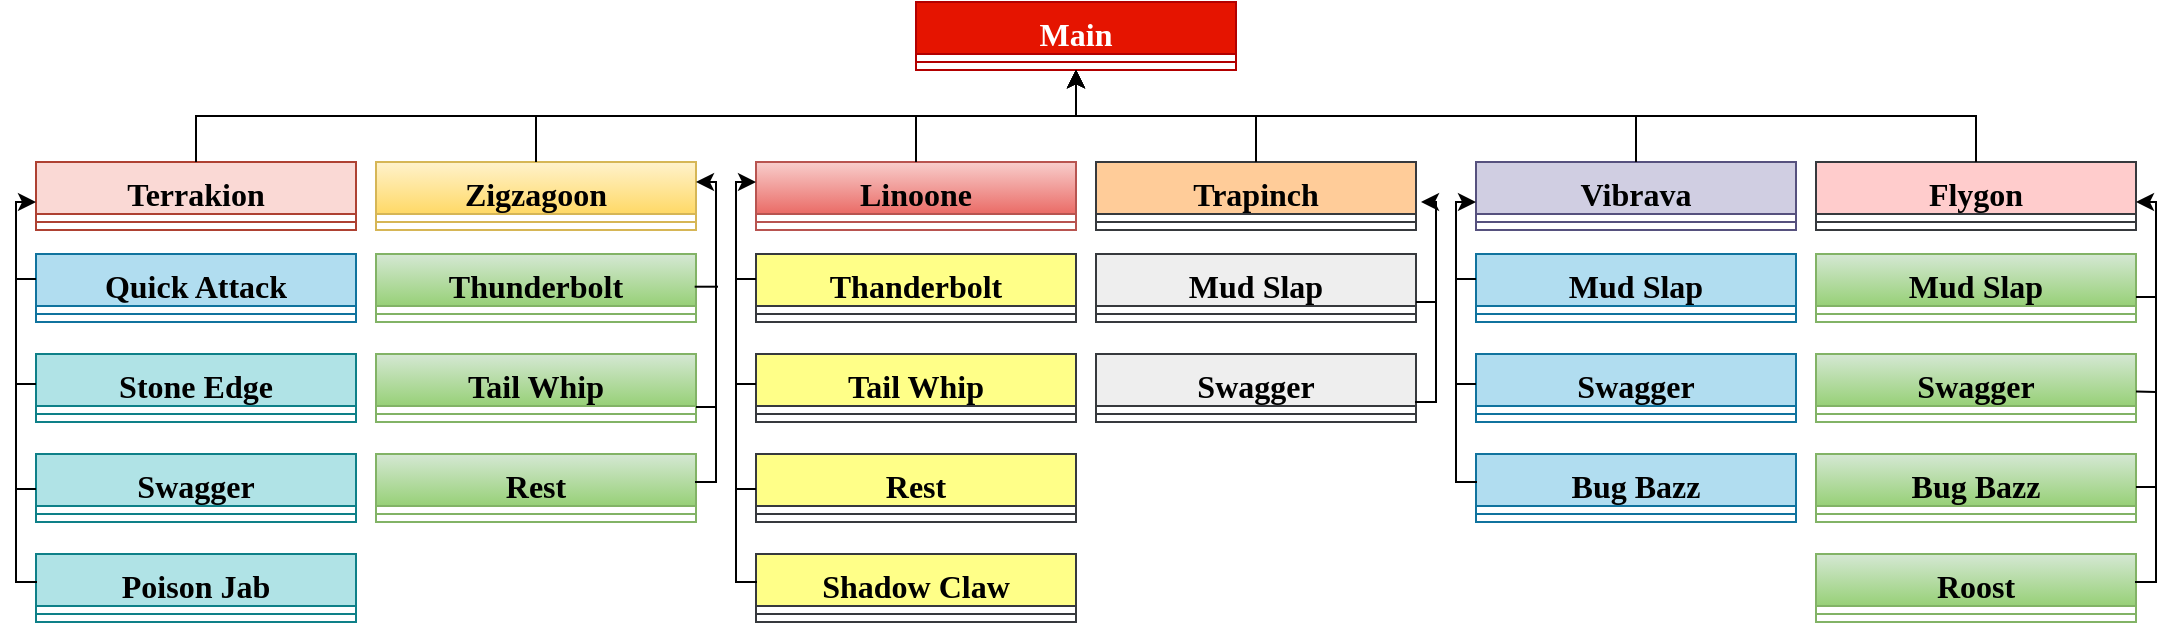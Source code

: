 <mxfile version="20.5.3" type="device"><diagram id="C5RBs43oDa-KdzZeNtuy" name="Page-1"><mxGraphModel dx="1278" dy="536" grid="1" gridSize="10" guides="1" tooltips="1" connect="1" arrows="1" fold="1" page="1" pageScale="1" pageWidth="827" pageHeight="1169" math="0" shadow="0"><root><mxCell id="WIyWlLk6GJQsqaUBKTNV-0"/><mxCell id="WIyWlLk6GJQsqaUBKTNV-1" parent="WIyWlLk6GJQsqaUBKTNV-0"/><mxCell id="ZAX72i_R9IBKRKIRaQ9Z-0" value="Main" style="swimlane;fontStyle=1;align=center;verticalAlign=top;childLayout=stackLayout;horizontal=1;startSize=26;horizontalStack=0;resizeParent=1;resizeParentMax=0;resizeLast=0;collapsible=1;marginBottom=0;fontFamily=Times New Roman;fontSize=16;fillColor=#e51400;fontColor=#ffffff;strokeColor=#B20000;" parent="WIyWlLk6GJQsqaUBKTNV-1" vertex="1"><mxGeometry x="460" y="10" width="160" height="34" as="geometry"/></mxCell><mxCell id="ZAX72i_R9IBKRKIRaQ9Z-2" value="" style="line;strokeWidth=1;fillColor=none;align=left;verticalAlign=middle;spacingTop=-1;spacingLeft=3;spacingRight=3;rotatable=0;labelPosition=right;points=[];portConstraint=eastwest;strokeColor=inherit;" parent="ZAX72i_R9IBKRKIRaQ9Z-0" vertex="1"><mxGeometry y="26" width="160" height="8" as="geometry"/></mxCell><mxCell id="ZAX72i_R9IBKRKIRaQ9Z-4" value="Terrakion" style="swimlane;fontStyle=1;align=center;verticalAlign=top;childLayout=stackLayout;horizontal=1;startSize=26;horizontalStack=0;resizeParent=1;resizeParentMax=0;resizeLast=0;collapsible=1;marginBottom=0;fontFamily=Times New Roman;fontSize=16;fillColor=#fad9d5;strokeColor=#ae4132;" parent="WIyWlLk6GJQsqaUBKTNV-1" vertex="1"><mxGeometry x="20" y="90" width="160" height="34" as="geometry"/></mxCell><mxCell id="ZAX72i_R9IBKRKIRaQ9Z-6" value="" style="line;strokeWidth=1;fillColor=none;align=left;verticalAlign=middle;spacingTop=-1;spacingLeft=3;spacingRight=3;rotatable=0;labelPosition=right;points=[];portConstraint=eastwest;strokeColor=inherit;fontFamily=Times New Roman;fontSize=16;" parent="ZAX72i_R9IBKRKIRaQ9Z-4" vertex="1"><mxGeometry y="26" width="160" height="8" as="geometry"/></mxCell><mxCell id="ZAX72i_R9IBKRKIRaQ9Z-8" value="Zigzagoon" style="swimlane;fontStyle=1;align=center;verticalAlign=top;childLayout=stackLayout;horizontal=1;startSize=26;horizontalStack=0;resizeParent=1;resizeParentMax=0;resizeLast=0;collapsible=1;marginBottom=0;fontFamily=Times New Roman;fontSize=16;fillColor=#fff2cc;gradientColor=#ffd966;strokeColor=#d6b656;" parent="WIyWlLk6GJQsqaUBKTNV-1" vertex="1"><mxGeometry x="190" y="90" width="160" height="34" as="geometry"/></mxCell><mxCell id="ZAX72i_R9IBKRKIRaQ9Z-10" value="" style="line;strokeWidth=1;fillColor=none;align=left;verticalAlign=middle;spacingTop=-1;spacingLeft=3;spacingRight=3;rotatable=0;labelPosition=right;points=[];portConstraint=eastwest;strokeColor=inherit;fontFamily=Times New Roman;fontSize=16;" parent="ZAX72i_R9IBKRKIRaQ9Z-8" vertex="1"><mxGeometry y="26" width="160" height="8" as="geometry"/></mxCell><mxCell id="ZAX72i_R9IBKRKIRaQ9Z-12" value="Linoone" style="swimlane;fontStyle=1;align=center;verticalAlign=top;childLayout=stackLayout;horizontal=1;startSize=26;horizontalStack=0;resizeParent=1;resizeParentMax=0;resizeLast=0;collapsible=1;marginBottom=0;fontFamily=Times New Roman;fontSize=16;fillColor=#f8cecc;gradientColor=#ea6b66;strokeColor=#b85450;" parent="WIyWlLk6GJQsqaUBKTNV-1" vertex="1"><mxGeometry x="380" y="90" width="160" height="34" as="geometry"/></mxCell><mxCell id="ZAX72i_R9IBKRKIRaQ9Z-14" value="" style="line;strokeWidth=1;fillColor=none;align=left;verticalAlign=middle;spacingTop=-1;spacingLeft=3;spacingRight=3;rotatable=0;labelPosition=right;points=[];portConstraint=eastwest;strokeColor=inherit;fontFamily=Times New Roman;fontSize=16;" parent="ZAX72i_R9IBKRKIRaQ9Z-12" vertex="1"><mxGeometry y="26" width="160" height="8" as="geometry"/></mxCell><mxCell id="ZAX72i_R9IBKRKIRaQ9Z-16" value="Trapinch" style="swimlane;fontStyle=1;align=center;verticalAlign=top;childLayout=stackLayout;horizontal=1;startSize=26;horizontalStack=0;resizeParent=1;resizeParentMax=0;resizeLast=0;collapsible=1;marginBottom=0;fontFamily=Times New Roman;fontSize=16;fillColor=#ffcc99;strokeColor=#36393d;" parent="WIyWlLk6GJQsqaUBKTNV-1" vertex="1"><mxGeometry x="550" y="90" width="160" height="34" as="geometry"/></mxCell><mxCell id="ZAX72i_R9IBKRKIRaQ9Z-18" value="" style="line;strokeWidth=1;fillColor=none;align=left;verticalAlign=middle;spacingTop=-1;spacingLeft=3;spacingRight=3;rotatable=0;labelPosition=right;points=[];portConstraint=eastwest;strokeColor=inherit;fontFamily=Times New Roman;fontSize=16;" parent="ZAX72i_R9IBKRKIRaQ9Z-16" vertex="1"><mxGeometry y="26" width="160" height="8" as="geometry"/></mxCell><mxCell id="ZAX72i_R9IBKRKIRaQ9Z-20" value="Vibrava" style="swimlane;fontStyle=1;align=center;verticalAlign=top;childLayout=stackLayout;horizontal=1;startSize=26;horizontalStack=0;resizeParent=1;resizeParentMax=0;resizeLast=0;collapsible=1;marginBottom=0;fontFamily=Times New Roman;fontSize=16;fillColor=#d0cee2;strokeColor=#56517e;" parent="WIyWlLk6GJQsqaUBKTNV-1" vertex="1"><mxGeometry x="740" y="90" width="160" height="34" as="geometry"/></mxCell><mxCell id="ZAX72i_R9IBKRKIRaQ9Z-22" value="" style="line;strokeWidth=1;fillColor=none;align=left;verticalAlign=middle;spacingTop=-1;spacingLeft=3;spacingRight=3;rotatable=0;labelPosition=right;points=[];portConstraint=eastwest;strokeColor=inherit;fontFamily=Times New Roman;fontSize=16;" parent="ZAX72i_R9IBKRKIRaQ9Z-20" vertex="1"><mxGeometry y="26" width="160" height="8" as="geometry"/></mxCell><mxCell id="ZAX72i_R9IBKRKIRaQ9Z-24" value="Flygon" style="swimlane;fontStyle=1;align=center;verticalAlign=top;childLayout=stackLayout;horizontal=1;startSize=26;horizontalStack=0;resizeParent=1;resizeParentMax=0;resizeLast=0;collapsible=1;marginBottom=0;fontFamily=Times New Roman;fontSize=16;fillColor=#ffcccc;strokeColor=#36393d;" parent="WIyWlLk6GJQsqaUBKTNV-1" vertex="1"><mxGeometry x="910" y="90" width="160" height="34" as="geometry"/></mxCell><mxCell id="ZAX72i_R9IBKRKIRaQ9Z-26" value="" style="line;strokeWidth=1;fillColor=none;align=left;verticalAlign=middle;spacingTop=-1;spacingLeft=3;spacingRight=3;rotatable=0;labelPosition=right;points=[];portConstraint=eastwest;strokeColor=inherit;fontFamily=Times New Roman;fontSize=16;" parent="ZAX72i_R9IBKRKIRaQ9Z-24" vertex="1"><mxGeometry y="26" width="160" height="8" as="geometry"/></mxCell><mxCell id="ZAX72i_R9IBKRKIRaQ9Z-28" value="" style="edgeStyle=elbowEdgeStyle;elbow=vertical;endArrow=classic;html=1;rounded=0;fontFamily=Times New Roman;fontSize=16;exitX=0.5;exitY=0;exitDx=0;exitDy=0;entryX=0.5;entryY=1;entryDx=0;entryDy=0;" parent="WIyWlLk6GJQsqaUBKTNV-1" source="ZAX72i_R9IBKRKIRaQ9Z-4" target="ZAX72i_R9IBKRKIRaQ9Z-0" edge="1"><mxGeometry width="50" height="50" relative="1" as="geometry"><mxPoint x="540" y="300" as="sourcePoint"/><mxPoint x="590" y="250" as="targetPoint"/></mxGeometry></mxCell><mxCell id="ZAX72i_R9IBKRKIRaQ9Z-29" value="" style="edgeStyle=elbowEdgeStyle;elbow=vertical;endArrow=classic;html=1;rounded=0;fontFamily=Times New Roman;fontSize=16;exitX=0.5;exitY=0;exitDx=0;exitDy=0;entryX=0.5;entryY=1;entryDx=0;entryDy=0;" parent="WIyWlLk6GJQsqaUBKTNV-1" source="ZAX72i_R9IBKRKIRaQ9Z-8" target="ZAX72i_R9IBKRKIRaQ9Z-0" edge="1"><mxGeometry width="50" height="50" relative="1" as="geometry"><mxPoint x="540" y="300" as="sourcePoint"/><mxPoint x="590" y="250" as="targetPoint"/></mxGeometry></mxCell><mxCell id="ZAX72i_R9IBKRKIRaQ9Z-30" value="" style="edgeStyle=elbowEdgeStyle;elbow=vertical;endArrow=classic;html=1;rounded=0;fontFamily=Times New Roman;fontSize=16;exitX=0.5;exitY=0;exitDx=0;exitDy=0;" parent="WIyWlLk6GJQsqaUBKTNV-1" source="ZAX72i_R9IBKRKIRaQ9Z-12" target="ZAX72i_R9IBKRKIRaQ9Z-2" edge="1"><mxGeometry width="50" height="50" relative="1" as="geometry"><mxPoint x="540" y="300" as="sourcePoint"/><mxPoint x="540" y="50" as="targetPoint"/></mxGeometry></mxCell><mxCell id="ZAX72i_R9IBKRKIRaQ9Z-31" value="" style="edgeStyle=elbowEdgeStyle;elbow=vertical;endArrow=classic;html=1;rounded=0;fontFamily=Times New Roman;fontSize=16;exitX=0.5;exitY=0;exitDx=0;exitDy=0;entryX=0.5;entryY=1;entryDx=0;entryDy=0;" parent="WIyWlLk6GJQsqaUBKTNV-1" source="ZAX72i_R9IBKRKIRaQ9Z-16" target="ZAX72i_R9IBKRKIRaQ9Z-0" edge="1"><mxGeometry width="50" height="50" relative="1" as="geometry"><mxPoint x="540" y="300" as="sourcePoint"/><mxPoint x="590" y="250" as="targetPoint"/></mxGeometry></mxCell><mxCell id="ZAX72i_R9IBKRKIRaQ9Z-32" value="" style="edgeStyle=elbowEdgeStyle;elbow=vertical;endArrow=classic;html=1;rounded=0;fontFamily=Times New Roman;fontSize=16;exitX=0.5;exitY=0;exitDx=0;exitDy=0;" parent="WIyWlLk6GJQsqaUBKTNV-1" source="ZAX72i_R9IBKRKIRaQ9Z-20" target="ZAX72i_R9IBKRKIRaQ9Z-2" edge="1"><mxGeometry width="50" height="50" relative="1" as="geometry"><mxPoint x="540" y="300" as="sourcePoint"/><mxPoint x="540" y="50" as="targetPoint"/></mxGeometry></mxCell><mxCell id="ZAX72i_R9IBKRKIRaQ9Z-34" value="" style="edgeStyle=elbowEdgeStyle;elbow=vertical;endArrow=classic;html=1;rounded=0;fontFamily=Times New Roman;fontSize=16;exitX=0.5;exitY=0;exitDx=0;exitDy=0;entryX=0.5;entryY=1;entryDx=0;entryDy=0;" parent="WIyWlLk6GJQsqaUBKTNV-1" source="ZAX72i_R9IBKRKIRaQ9Z-24" target="ZAX72i_R9IBKRKIRaQ9Z-0" edge="1"><mxGeometry width="50" height="50" relative="1" as="geometry"><mxPoint x="540" y="300" as="sourcePoint"/><mxPoint x="590" y="250" as="targetPoint"/></mxGeometry></mxCell><mxCell id="ZAX72i_R9IBKRKIRaQ9Z-35" value="Quick Attack" style="swimlane;fontStyle=1;align=center;verticalAlign=top;childLayout=stackLayout;horizontal=1;startSize=26;horizontalStack=0;resizeParent=1;resizeParentMax=0;resizeLast=0;collapsible=1;marginBottom=0;fontFamily=Times New Roman;fontSize=16;fillColor=#b1ddf0;strokeColor=#10739e;" parent="WIyWlLk6GJQsqaUBKTNV-1" vertex="1"><mxGeometry x="20" y="136" width="160" height="34" as="geometry"/></mxCell><mxCell id="ZAX72i_R9IBKRKIRaQ9Z-37" value="" style="line;strokeWidth=1;fillColor=none;align=left;verticalAlign=middle;spacingTop=-1;spacingLeft=3;spacingRight=3;rotatable=0;labelPosition=right;points=[];portConstraint=eastwest;strokeColor=inherit;fontFamily=Times New Roman;fontSize=16;" parent="ZAX72i_R9IBKRKIRaQ9Z-35" vertex="1"><mxGeometry y="26" width="160" height="8" as="geometry"/></mxCell><mxCell id="ZAX72i_R9IBKRKIRaQ9Z-47" value="Stone Edge" style="swimlane;fontStyle=1;align=center;verticalAlign=top;childLayout=stackLayout;horizontal=1;startSize=26;horizontalStack=0;resizeParent=1;resizeParentMax=0;resizeLast=0;collapsible=1;marginBottom=0;fontFamily=Times New Roman;fontSize=16;fillColor=#b0e3e6;strokeColor=#0e8088;" parent="WIyWlLk6GJQsqaUBKTNV-1" vertex="1"><mxGeometry x="20" y="186" width="160" height="34" as="geometry"/></mxCell><mxCell id="ZAX72i_R9IBKRKIRaQ9Z-48" value="" style="line;strokeWidth=1;fillColor=none;align=left;verticalAlign=middle;spacingTop=-1;spacingLeft=3;spacingRight=3;rotatable=0;labelPosition=right;points=[];portConstraint=eastwest;strokeColor=inherit;fontFamily=Times New Roman;fontSize=16;" parent="ZAX72i_R9IBKRKIRaQ9Z-47" vertex="1"><mxGeometry y="26" width="160" height="8" as="geometry"/></mxCell><mxCell id="ZAX72i_R9IBKRKIRaQ9Z-49" value="Swagger" style="swimlane;fontStyle=1;align=center;verticalAlign=top;childLayout=stackLayout;horizontal=1;startSize=26;horizontalStack=0;resizeParent=1;resizeParentMax=0;resizeLast=0;collapsible=1;marginBottom=0;fontFamily=Times New Roman;fontSize=16;fillColor=#b0e3e6;strokeColor=#0e8088;" parent="WIyWlLk6GJQsqaUBKTNV-1" vertex="1"><mxGeometry x="20" y="236" width="160" height="34" as="geometry"/></mxCell><mxCell id="ZAX72i_R9IBKRKIRaQ9Z-50" value="" style="line;strokeWidth=1;fillColor=none;align=left;verticalAlign=middle;spacingTop=-1;spacingLeft=3;spacingRight=3;rotatable=0;labelPosition=right;points=[];portConstraint=eastwest;strokeColor=inherit;fontFamily=Times New Roman;fontSize=16;" parent="ZAX72i_R9IBKRKIRaQ9Z-49" vertex="1"><mxGeometry y="26" width="160" height="8" as="geometry"/></mxCell><mxCell id="ZAX72i_R9IBKRKIRaQ9Z-51" value="Poison Jab" style="swimlane;fontStyle=1;align=center;verticalAlign=top;childLayout=stackLayout;horizontal=1;startSize=26;horizontalStack=0;resizeParent=1;resizeParentMax=0;resizeLast=0;collapsible=1;marginBottom=0;fontFamily=Times New Roman;fontSize=16;fillColor=#b0e3e6;strokeColor=#0e8088;" parent="WIyWlLk6GJQsqaUBKTNV-1" vertex="1"><mxGeometry x="20" y="286" width="160" height="34" as="geometry"/></mxCell><mxCell id="ZAX72i_R9IBKRKIRaQ9Z-52" value="" style="line;strokeWidth=1;fillColor=none;align=left;verticalAlign=middle;spacingTop=-1;spacingLeft=3;spacingRight=3;rotatable=0;labelPosition=right;points=[];portConstraint=eastwest;strokeColor=inherit;fontFamily=Times New Roman;fontSize=16;" parent="ZAX72i_R9IBKRKIRaQ9Z-51" vertex="1"><mxGeometry y="26" width="160" height="8" as="geometry"/></mxCell><mxCell id="ZAX72i_R9IBKRKIRaQ9Z-53" value="" style="shape=partialRectangle;whiteSpace=wrap;html=1;bottom=0;right=0;fillColor=none;fontFamily=Times New Roman;fontSize=16;direction=north;" parent="WIyWlLk6GJQsqaUBKTNV-1" vertex="1"><mxGeometry x="10" y="110" width="10" height="190" as="geometry"/></mxCell><mxCell id="ZAX72i_R9IBKRKIRaQ9Z-56" value="" style="endArrow=classic;html=1;rounded=0;fontFamily=Times New Roman;fontSize=16;exitX=1;exitY=0;exitDx=0;exitDy=0;entryX=1;entryY=1;entryDx=0;entryDy=0;" parent="WIyWlLk6GJQsqaUBKTNV-1" source="ZAX72i_R9IBKRKIRaQ9Z-53" target="ZAX72i_R9IBKRKIRaQ9Z-53" edge="1"><mxGeometry width="50" height="50" relative="1" as="geometry"><mxPoint x="540" y="300" as="sourcePoint"/><mxPoint x="590" y="250" as="targetPoint"/></mxGeometry></mxCell><mxCell id="ZAX72i_R9IBKRKIRaQ9Z-59" value="" style="endArrow=none;html=1;rounded=0;fontFamily=Times New Roman;fontSize=16;exitX=0.25;exitY=0;exitDx=0;exitDy=0;entryX=0.25;entryY=1;entryDx=0;entryDy=0;" parent="WIyWlLk6GJQsqaUBKTNV-1" edge="1"><mxGeometry width="50" height="50" relative="1" as="geometry"><mxPoint x="10" y="253.5" as="sourcePoint"/><mxPoint x="20" y="253.5" as="targetPoint"/></mxGeometry></mxCell><mxCell id="ZAX72i_R9IBKRKIRaQ9Z-60" value="" style="endArrow=none;html=1;rounded=0;fontFamily=Times New Roman;fontSize=16;exitX=0.5;exitY=0;exitDx=0;exitDy=0;entryX=0.5;entryY=1;entryDx=0;entryDy=0;" parent="WIyWlLk6GJQsqaUBKTNV-1" edge="1"><mxGeometry width="50" height="50" relative="1" as="geometry"><mxPoint x="10" y="201" as="sourcePoint"/><mxPoint x="20" y="201" as="targetPoint"/></mxGeometry></mxCell><mxCell id="ZAX72i_R9IBKRKIRaQ9Z-61" value="" style="endArrow=none;html=1;rounded=0;fontFamily=Times New Roman;fontSize=16;exitX=0.75;exitY=0;exitDx=0;exitDy=0;entryX=0.75;entryY=1;entryDx=0;entryDy=0;" parent="WIyWlLk6GJQsqaUBKTNV-1" edge="1"><mxGeometry width="50" height="50" relative="1" as="geometry"><mxPoint x="10" y="148.5" as="sourcePoint"/><mxPoint x="20" y="148.5" as="targetPoint"/></mxGeometry></mxCell><mxCell id="ZAX72i_R9IBKRKIRaQ9Z-62" value="Thanderbolt" style="swimlane;fontStyle=1;align=center;verticalAlign=top;childLayout=stackLayout;horizontal=1;startSize=26;horizontalStack=0;resizeParent=1;resizeParentMax=0;resizeLast=0;collapsible=1;marginBottom=0;fontFamily=Times New Roman;fontSize=16;fillColor=#ffff88;strokeColor=#36393d;" parent="WIyWlLk6GJQsqaUBKTNV-1" vertex="1"><mxGeometry x="380" y="136" width="160" height="34" as="geometry"/></mxCell><mxCell id="ZAX72i_R9IBKRKIRaQ9Z-63" value="" style="line;strokeWidth=1;fillColor=none;align=left;verticalAlign=middle;spacingTop=-1;spacingLeft=3;spacingRight=3;rotatable=0;labelPosition=right;points=[];portConstraint=eastwest;strokeColor=inherit;fontFamily=Times New Roman;fontSize=16;" parent="ZAX72i_R9IBKRKIRaQ9Z-62" vertex="1"><mxGeometry y="26" width="160" height="8" as="geometry"/></mxCell><mxCell id="ZAX72i_R9IBKRKIRaQ9Z-64" value="Tail Whip" style="swimlane;fontStyle=1;align=center;verticalAlign=top;childLayout=stackLayout;horizontal=1;startSize=26;horizontalStack=0;resizeParent=1;resizeParentMax=0;resizeLast=0;collapsible=1;marginBottom=0;fontFamily=Times New Roman;fontSize=16;fillColor=#ffff88;strokeColor=#36393d;" parent="WIyWlLk6GJQsqaUBKTNV-1" vertex="1"><mxGeometry x="380" y="186" width="160" height="34" as="geometry"/></mxCell><mxCell id="ZAX72i_R9IBKRKIRaQ9Z-65" value="" style="line;strokeWidth=1;fillColor=none;align=left;verticalAlign=middle;spacingTop=-1;spacingLeft=3;spacingRight=3;rotatable=0;labelPosition=right;points=[];portConstraint=eastwest;strokeColor=inherit;fontFamily=Times New Roman;fontSize=16;" parent="ZAX72i_R9IBKRKIRaQ9Z-64" vertex="1"><mxGeometry y="26" width="160" height="8" as="geometry"/></mxCell><mxCell id="ZAX72i_R9IBKRKIRaQ9Z-66" value="Rest" style="swimlane;fontStyle=1;align=center;verticalAlign=top;childLayout=stackLayout;horizontal=1;startSize=26;horizontalStack=0;resizeParent=1;resizeParentMax=0;resizeLast=0;collapsible=1;marginBottom=0;fontFamily=Times New Roman;fontSize=16;fillColor=#ffff88;strokeColor=#36393d;" parent="WIyWlLk6GJQsqaUBKTNV-1" vertex="1"><mxGeometry x="380" y="236" width="160" height="34" as="geometry"/></mxCell><mxCell id="ZAX72i_R9IBKRKIRaQ9Z-67" value="" style="line;strokeWidth=1;fillColor=none;align=left;verticalAlign=middle;spacingTop=-1;spacingLeft=3;spacingRight=3;rotatable=0;labelPosition=right;points=[];portConstraint=eastwest;strokeColor=inherit;fontFamily=Times New Roman;fontSize=16;" parent="ZAX72i_R9IBKRKIRaQ9Z-66" vertex="1"><mxGeometry y="26" width="160" height="8" as="geometry"/></mxCell><mxCell id="ZAX72i_R9IBKRKIRaQ9Z-68" value="Shadow Claw" style="swimlane;fontStyle=1;align=center;verticalAlign=top;childLayout=stackLayout;horizontal=1;startSize=26;horizontalStack=0;resizeParent=1;resizeParentMax=0;resizeLast=0;collapsible=1;marginBottom=0;fontFamily=Times New Roman;fontSize=16;fillColor=#ffff88;strokeColor=#36393d;" parent="WIyWlLk6GJQsqaUBKTNV-1" vertex="1"><mxGeometry x="380" y="286" width="160" height="34" as="geometry"/></mxCell><mxCell id="ZAX72i_R9IBKRKIRaQ9Z-69" value="" style="line;strokeWidth=1;fillColor=none;align=left;verticalAlign=middle;spacingTop=-1;spacingLeft=3;spacingRight=3;rotatable=0;labelPosition=right;points=[];portConstraint=eastwest;strokeColor=inherit;fontFamily=Times New Roman;fontSize=16;" parent="ZAX72i_R9IBKRKIRaQ9Z-68" vertex="1"><mxGeometry y="26" width="160" height="8" as="geometry"/></mxCell><mxCell id="ZAX72i_R9IBKRKIRaQ9Z-70" value="" style="endArrow=none;html=1;rounded=0;fontFamily=Times New Roman;fontSize=16;exitX=0.25;exitY=0;exitDx=0;exitDy=0;entryX=0.25;entryY=1;entryDx=0;entryDy=0;" parent="WIyWlLk6GJQsqaUBKTNV-1" edge="1"><mxGeometry width="50" height="50" relative="1" as="geometry"><mxPoint x="370" y="253.5" as="sourcePoint"/><mxPoint x="380" y="253.5" as="targetPoint"/></mxGeometry></mxCell><mxCell id="ZAX72i_R9IBKRKIRaQ9Z-71" value="" style="endArrow=none;html=1;rounded=0;fontFamily=Times New Roman;fontSize=16;exitX=0.5;exitY=0;exitDx=0;exitDy=0;entryX=0.5;entryY=1;entryDx=0;entryDy=0;" parent="WIyWlLk6GJQsqaUBKTNV-1" edge="1"><mxGeometry width="50" height="50" relative="1" as="geometry"><mxPoint x="370" y="201" as="sourcePoint"/><mxPoint x="380" y="201" as="targetPoint"/></mxGeometry></mxCell><mxCell id="ZAX72i_R9IBKRKIRaQ9Z-72" value="" style="endArrow=none;html=1;rounded=0;fontFamily=Times New Roman;fontSize=16;exitX=0.75;exitY=0;exitDx=0;exitDy=0;entryX=0.75;entryY=1;entryDx=0;entryDy=0;" parent="WIyWlLk6GJQsqaUBKTNV-1" edge="1"><mxGeometry width="50" height="50" relative="1" as="geometry"><mxPoint x="370" y="148.5" as="sourcePoint"/><mxPoint x="380" y="148.5" as="targetPoint"/></mxGeometry></mxCell><mxCell id="ZAX72i_R9IBKRKIRaQ9Z-73" value="" style="shape=partialRectangle;whiteSpace=wrap;html=1;bottom=0;right=0;fillColor=none;fontFamily=Times New Roman;fontSize=16;direction=north;" parent="WIyWlLk6GJQsqaUBKTNV-1" vertex="1"><mxGeometry x="370" y="100" width="10" height="200" as="geometry"/></mxCell><mxCell id="ZAX72i_R9IBKRKIRaQ9Z-74" value="" style="endArrow=classic;html=1;rounded=0;fontFamily=Times New Roman;fontSize=16;exitX=1;exitY=0;exitDx=0;exitDy=0;entryX=1;entryY=1;entryDx=0;entryDy=0;" parent="WIyWlLk6GJQsqaUBKTNV-1" source="ZAX72i_R9IBKRKIRaQ9Z-73" target="ZAX72i_R9IBKRKIRaQ9Z-73" edge="1"><mxGeometry width="50" height="50" relative="1" as="geometry"><mxPoint x="540" y="300" as="sourcePoint"/><mxPoint x="590" y="250" as="targetPoint"/></mxGeometry></mxCell><mxCell id="ZAX72i_R9IBKRKIRaQ9Z-76" value="Mud Slap" style="swimlane;fontStyle=1;align=center;verticalAlign=top;childLayout=stackLayout;horizontal=1;startSize=26;horizontalStack=0;resizeParent=1;resizeParentMax=0;resizeLast=0;collapsible=1;marginBottom=0;fontFamily=Times New Roman;fontSize=16;fillColor=#b1ddf0;strokeColor=#10739e;" parent="WIyWlLk6GJQsqaUBKTNV-1" vertex="1"><mxGeometry x="740" y="136" width="160" height="34" as="geometry"/></mxCell><mxCell id="ZAX72i_R9IBKRKIRaQ9Z-77" value="" style="line;strokeWidth=1;fillColor=none;align=left;verticalAlign=middle;spacingTop=-1;spacingLeft=3;spacingRight=3;rotatable=0;labelPosition=right;points=[];portConstraint=eastwest;strokeColor=inherit;fontFamily=Times New Roman;fontSize=16;" parent="ZAX72i_R9IBKRKIRaQ9Z-76" vertex="1"><mxGeometry y="26" width="160" height="8" as="geometry"/></mxCell><mxCell id="ZAX72i_R9IBKRKIRaQ9Z-78" value="Swagger" style="swimlane;fontStyle=1;align=center;verticalAlign=top;childLayout=stackLayout;horizontal=1;startSize=26;horizontalStack=0;resizeParent=1;resizeParentMax=0;resizeLast=0;collapsible=1;marginBottom=0;fontFamily=Times New Roman;fontSize=16;fillColor=#b1ddf0;strokeColor=#10739e;" parent="WIyWlLk6GJQsqaUBKTNV-1" vertex="1"><mxGeometry x="740" y="186" width="160" height="34" as="geometry"/></mxCell><mxCell id="ZAX72i_R9IBKRKIRaQ9Z-79" value="" style="line;strokeWidth=1;fillColor=none;align=left;verticalAlign=middle;spacingTop=-1;spacingLeft=3;spacingRight=3;rotatable=0;labelPosition=right;points=[];portConstraint=eastwest;strokeColor=inherit;fontFamily=Times New Roman;fontSize=16;" parent="ZAX72i_R9IBKRKIRaQ9Z-78" vertex="1"><mxGeometry y="26" width="160" height="8" as="geometry"/></mxCell><mxCell id="ZAX72i_R9IBKRKIRaQ9Z-80" value="Bug Bazz" style="swimlane;fontStyle=1;align=center;verticalAlign=top;childLayout=stackLayout;horizontal=1;startSize=26;horizontalStack=0;resizeParent=1;resizeParentMax=0;resizeLast=0;collapsible=1;marginBottom=0;fontFamily=Times New Roman;fontSize=16;fillColor=#b1ddf0;strokeColor=#10739e;" parent="WIyWlLk6GJQsqaUBKTNV-1" vertex="1"><mxGeometry x="740" y="236" width="160" height="34" as="geometry"/></mxCell><mxCell id="ZAX72i_R9IBKRKIRaQ9Z-81" value="" style="line;strokeWidth=1;fillColor=none;align=left;verticalAlign=middle;spacingTop=-1;spacingLeft=3;spacingRight=3;rotatable=0;labelPosition=right;points=[];portConstraint=eastwest;strokeColor=inherit;fontFamily=Times New Roman;fontSize=16;" parent="ZAX72i_R9IBKRKIRaQ9Z-80" vertex="1"><mxGeometry y="26" width="160" height="8" as="geometry"/></mxCell><mxCell id="ZAX72i_R9IBKRKIRaQ9Z-85" value="" style="endArrow=none;html=1;rounded=0;fontFamily=Times New Roman;fontSize=16;exitX=0.5;exitY=0;exitDx=0;exitDy=0;entryX=0.5;entryY=1;entryDx=0;entryDy=0;" parent="WIyWlLk6GJQsqaUBKTNV-1" edge="1"><mxGeometry width="50" height="50" relative="1" as="geometry"><mxPoint x="730" y="201" as="sourcePoint"/><mxPoint x="740" y="201" as="targetPoint"/></mxGeometry></mxCell><mxCell id="ZAX72i_R9IBKRKIRaQ9Z-86" value="" style="endArrow=none;html=1;rounded=0;fontFamily=Times New Roman;fontSize=16;exitX=0.75;exitY=0;exitDx=0;exitDy=0;entryX=0.75;entryY=1;entryDx=0;entryDy=0;" parent="WIyWlLk6GJQsqaUBKTNV-1" edge="1"><mxGeometry width="50" height="50" relative="1" as="geometry"><mxPoint x="730" y="148.5" as="sourcePoint"/><mxPoint x="740" y="148.5" as="targetPoint"/></mxGeometry></mxCell><mxCell id="ZAX72i_R9IBKRKIRaQ9Z-87" value="" style="shape=partialRectangle;whiteSpace=wrap;html=1;bottom=0;right=0;fillColor=none;fontFamily=Times New Roman;fontSize=16;direction=north;" parent="WIyWlLk6GJQsqaUBKTNV-1" vertex="1"><mxGeometry x="730" y="110" width="10" height="140" as="geometry"/></mxCell><mxCell id="ZAX72i_R9IBKRKIRaQ9Z-90" value="" style="endArrow=classic;html=1;rounded=0;fontFamily=Times New Roman;fontSize=16;exitX=1;exitY=0;exitDx=0;exitDy=0;entryX=1;entryY=1;entryDx=0;entryDy=0;" parent="WIyWlLk6GJQsqaUBKTNV-1" source="ZAX72i_R9IBKRKIRaQ9Z-87" target="ZAX72i_R9IBKRKIRaQ9Z-87" edge="1"><mxGeometry width="50" height="50" relative="1" as="geometry"><mxPoint x="700" y="190" as="sourcePoint"/><mxPoint x="700" y="160" as="targetPoint"/></mxGeometry></mxCell><mxCell id="ZAX72i_R9IBKRKIRaQ9Z-91" value="Mud Slap" style="swimlane;fontStyle=1;align=center;verticalAlign=top;childLayout=stackLayout;horizontal=1;startSize=26;horizontalStack=0;resizeParent=1;resizeParentMax=0;resizeLast=0;collapsible=1;marginBottom=0;fontFamily=Times New Roman;fontSize=16;fillColor=#eeeeee;strokeColor=#36393d;" parent="WIyWlLk6GJQsqaUBKTNV-1" vertex="1"><mxGeometry x="550" y="136" width="160" height="34" as="geometry"/></mxCell><mxCell id="ZAX72i_R9IBKRKIRaQ9Z-92" value="" style="line;strokeWidth=1;fillColor=none;align=left;verticalAlign=middle;spacingTop=-1;spacingLeft=3;spacingRight=3;rotatable=0;labelPosition=right;points=[];portConstraint=eastwest;strokeColor=inherit;fontFamily=Times New Roman;fontSize=16;" parent="ZAX72i_R9IBKRKIRaQ9Z-91" vertex="1"><mxGeometry y="26" width="160" height="8" as="geometry"/></mxCell><mxCell id="ZAX72i_R9IBKRKIRaQ9Z-93" value="Swagger" style="swimlane;fontStyle=1;align=center;verticalAlign=top;childLayout=stackLayout;horizontal=1;startSize=26;horizontalStack=0;resizeParent=1;resizeParentMax=0;resizeLast=0;collapsible=1;marginBottom=0;fontFamily=Times New Roman;fontSize=16;fillColor=#eeeeee;strokeColor=#36393d;" parent="WIyWlLk6GJQsqaUBKTNV-1" vertex="1"><mxGeometry x="550" y="186" width="160" height="34" as="geometry"/></mxCell><mxCell id="ZAX72i_R9IBKRKIRaQ9Z-94" value="" style="line;strokeWidth=1;fillColor=none;align=left;verticalAlign=middle;spacingTop=-1;spacingLeft=3;spacingRight=3;rotatable=0;labelPosition=right;points=[];portConstraint=eastwest;strokeColor=inherit;fontFamily=Times New Roman;fontSize=16;" parent="ZAX72i_R9IBKRKIRaQ9Z-93" vertex="1"><mxGeometry y="26" width="160" height="8" as="geometry"/></mxCell><mxCell id="ZAX72i_R9IBKRKIRaQ9Z-99" value="Thunderbolt" style="swimlane;fontStyle=1;align=center;verticalAlign=top;childLayout=stackLayout;horizontal=1;startSize=26;horizontalStack=0;resizeParent=1;resizeParentMax=0;resizeLast=0;collapsible=1;marginBottom=0;fontFamily=Times New Roman;fontSize=16;fillColor=#d5e8d4;gradientColor=#97d077;strokeColor=#82b366;" parent="WIyWlLk6GJQsqaUBKTNV-1" vertex="1"><mxGeometry x="190" y="136" width="160" height="34" as="geometry"/></mxCell><mxCell id="ZAX72i_R9IBKRKIRaQ9Z-100" value="" style="line;strokeWidth=1;fillColor=none;align=left;verticalAlign=middle;spacingTop=-1;spacingLeft=3;spacingRight=3;rotatable=0;labelPosition=right;points=[];portConstraint=eastwest;strokeColor=inherit;fontFamily=Times New Roman;fontSize=16;" parent="ZAX72i_R9IBKRKIRaQ9Z-99" vertex="1"><mxGeometry y="26" width="160" height="8" as="geometry"/></mxCell><mxCell id="ZAX72i_R9IBKRKIRaQ9Z-101" value="Tail Whip" style="swimlane;fontStyle=1;align=center;verticalAlign=top;childLayout=stackLayout;horizontal=1;startSize=26;horizontalStack=0;resizeParent=1;resizeParentMax=0;resizeLast=0;collapsible=1;marginBottom=0;fontFamily=Times New Roman;fontSize=16;fillColor=#d5e8d4;gradientColor=#97d077;strokeColor=#82b366;" parent="WIyWlLk6GJQsqaUBKTNV-1" vertex="1"><mxGeometry x="190" y="186" width="160" height="34" as="geometry"/></mxCell><mxCell id="ZAX72i_R9IBKRKIRaQ9Z-102" value="" style="line;strokeWidth=1;fillColor=none;align=left;verticalAlign=middle;spacingTop=-1;spacingLeft=3;spacingRight=3;rotatable=0;labelPosition=right;points=[];portConstraint=eastwest;strokeColor=inherit;fontFamily=Times New Roman;fontSize=16;" parent="ZAX72i_R9IBKRKIRaQ9Z-101" vertex="1"><mxGeometry y="26" width="160" height="8" as="geometry"/></mxCell><mxCell id="ZAX72i_R9IBKRKIRaQ9Z-103" value="Rest" style="swimlane;fontStyle=1;align=center;verticalAlign=top;childLayout=stackLayout;horizontal=1;startSize=26;horizontalStack=0;resizeParent=1;resizeParentMax=0;resizeLast=0;collapsible=1;marginBottom=0;fontFamily=Times New Roman;fontSize=16;fillColor=#d5e8d4;gradientColor=#97d077;strokeColor=#82b366;" parent="WIyWlLk6GJQsqaUBKTNV-1" vertex="1"><mxGeometry x="190" y="236" width="160" height="34" as="geometry"/></mxCell><mxCell id="ZAX72i_R9IBKRKIRaQ9Z-104" value="" style="line;strokeWidth=1;fillColor=none;align=left;verticalAlign=middle;spacingTop=-1;spacingLeft=3;spacingRight=3;rotatable=0;labelPosition=right;points=[];portConstraint=eastwest;strokeColor=inherit;fontFamily=Times New Roman;fontSize=16;" parent="ZAX72i_R9IBKRKIRaQ9Z-103" vertex="1"><mxGeometry y="26" width="160" height="8" as="geometry"/></mxCell><mxCell id="ZAX72i_R9IBKRKIRaQ9Z-107" value="Mud Slap" style="swimlane;fontStyle=1;align=center;verticalAlign=top;childLayout=stackLayout;horizontal=1;startSize=26;horizontalStack=0;resizeParent=1;resizeParentMax=0;resizeLast=0;collapsible=1;marginBottom=0;fontFamily=Times New Roman;fontSize=16;fillColor=#d5e8d4;strokeColor=#82b366;gradientColor=#97d077;" parent="WIyWlLk6GJQsqaUBKTNV-1" vertex="1"><mxGeometry x="910" y="136" width="160" height="34" as="geometry"/></mxCell><mxCell id="ZAX72i_R9IBKRKIRaQ9Z-108" value="" style="line;strokeWidth=1;fillColor=none;align=left;verticalAlign=middle;spacingTop=-1;spacingLeft=3;spacingRight=3;rotatable=0;labelPosition=right;points=[];portConstraint=eastwest;strokeColor=inherit;fontFamily=Times New Roman;fontSize=16;" parent="ZAX72i_R9IBKRKIRaQ9Z-107" vertex="1"><mxGeometry y="26" width="160" height="8" as="geometry"/></mxCell><mxCell id="ZAX72i_R9IBKRKIRaQ9Z-109" value="Swagger" style="swimlane;fontStyle=1;align=center;verticalAlign=top;childLayout=stackLayout;horizontal=1;startSize=26;horizontalStack=0;resizeParent=1;resizeParentMax=0;resizeLast=0;collapsible=1;marginBottom=0;fontFamily=Times New Roman;fontSize=16;fillColor=#d5e8d4;gradientColor=#97d077;strokeColor=#82b366;" parent="WIyWlLk6GJQsqaUBKTNV-1" vertex="1"><mxGeometry x="910" y="186" width="160" height="34" as="geometry"/></mxCell><mxCell id="ZAX72i_R9IBKRKIRaQ9Z-110" value="" style="line;strokeWidth=1;fillColor=none;align=left;verticalAlign=middle;spacingTop=-1;spacingLeft=3;spacingRight=3;rotatable=0;labelPosition=right;points=[];portConstraint=eastwest;strokeColor=inherit;fontFamily=Times New Roman;fontSize=16;" parent="ZAX72i_R9IBKRKIRaQ9Z-109" vertex="1"><mxGeometry y="26" width="160" height="8" as="geometry"/></mxCell><mxCell id="ZAX72i_R9IBKRKIRaQ9Z-111" value="Bug Bazz" style="swimlane;fontStyle=1;align=center;verticalAlign=top;childLayout=stackLayout;horizontal=1;startSize=26;horizontalStack=0;resizeParent=1;resizeParentMax=0;resizeLast=0;collapsible=1;marginBottom=0;fontFamily=Times New Roman;fontSize=16;fillColor=#d5e8d4;gradientColor=#97d077;strokeColor=#82b366;" parent="WIyWlLk6GJQsqaUBKTNV-1" vertex="1"><mxGeometry x="910" y="236" width="160" height="34" as="geometry"/></mxCell><mxCell id="ZAX72i_R9IBKRKIRaQ9Z-112" value="" style="line;strokeWidth=1;fillColor=none;align=left;verticalAlign=middle;spacingTop=-1;spacingLeft=3;spacingRight=3;rotatable=0;labelPosition=right;points=[];portConstraint=eastwest;strokeColor=inherit;fontFamily=Times New Roman;fontSize=16;" parent="ZAX72i_R9IBKRKIRaQ9Z-111" vertex="1"><mxGeometry y="26" width="160" height="8" as="geometry"/></mxCell><mxCell id="ZAX72i_R9IBKRKIRaQ9Z-113" value="Roost" style="swimlane;fontStyle=1;align=center;verticalAlign=top;childLayout=stackLayout;horizontal=1;startSize=26;horizontalStack=0;resizeParent=1;resizeParentMax=0;resizeLast=0;collapsible=1;marginBottom=0;fontFamily=Times New Roman;fontSize=16;fillColor=#d5e8d4;gradientColor=#97d077;strokeColor=#82b366;" parent="WIyWlLk6GJQsqaUBKTNV-1" vertex="1"><mxGeometry x="910" y="286" width="160" height="34" as="geometry"/></mxCell><mxCell id="ZAX72i_R9IBKRKIRaQ9Z-114" value="" style="line;strokeWidth=1;fillColor=none;align=left;verticalAlign=middle;spacingTop=-1;spacingLeft=3;spacingRight=3;rotatable=0;labelPosition=right;points=[];portConstraint=eastwest;strokeColor=inherit;fontFamily=Times New Roman;fontSize=16;" parent="ZAX72i_R9IBKRKIRaQ9Z-113" vertex="1"><mxGeometry y="26" width="160" height="8" as="geometry"/></mxCell><mxCell id="ZAX72i_R9IBKRKIRaQ9Z-122" value="" style="shape=partialRectangle;whiteSpace=wrap;html=1;bottom=0;right=0;fillColor=none;fontFamily=Times New Roman;fontSize=16;direction=west;rotation=0;" parent="WIyWlLk6GJQsqaUBKTNV-1" vertex="1"><mxGeometry x="350" y="100" width="10" height="150" as="geometry"/></mxCell><mxCell id="ZAX72i_R9IBKRKIRaQ9Z-124" value="" style="endArrow=none;html=1;rounded=0;fontFamily=Times New Roman;fontSize=16;exitX=1;exitY=0.25;exitDx=0;exitDy=0;entryX=0;entryY=0.25;entryDx=0;entryDy=0;" parent="WIyWlLk6GJQsqaUBKTNV-1" source="ZAX72i_R9IBKRKIRaQ9Z-122" target="ZAX72i_R9IBKRKIRaQ9Z-122" edge="1"><mxGeometry width="50" height="50" relative="1" as="geometry"><mxPoint x="330" y="180" as="sourcePoint"/><mxPoint x="360" y="204" as="targetPoint"/></mxGeometry></mxCell><mxCell id="ZAX72i_R9IBKRKIRaQ9Z-126" value="" style="endArrow=none;html=1;rounded=0;fontFamily=Times New Roman;fontSize=16;exitX=1.067;exitY=0.651;exitDx=0;exitDy=0;exitPerimeter=0;entryX=-0.1;entryY=0.651;entryDx=0;entryDy=0;entryPerimeter=0;" parent="WIyWlLk6GJQsqaUBKTNV-1" source="ZAX72i_R9IBKRKIRaQ9Z-122" target="ZAX72i_R9IBKRKIRaQ9Z-122" edge="1"><mxGeometry width="50" height="50" relative="1" as="geometry"><mxPoint x="370" y="170" as="sourcePoint"/><mxPoint x="420" y="120" as="targetPoint"/></mxGeometry></mxCell><mxCell id="ZAX72i_R9IBKRKIRaQ9Z-127" value="" style="endArrow=classic;html=1;rounded=0;fontFamily=Times New Roman;fontSize=16;exitX=0;exitY=1;exitDx=0;exitDy=0;entryX=1;entryY=1;entryDx=0;entryDy=0;" parent="WIyWlLk6GJQsqaUBKTNV-1" source="ZAX72i_R9IBKRKIRaQ9Z-122" target="ZAX72i_R9IBKRKIRaQ9Z-122" edge="1"><mxGeometry width="50" height="50" relative="1" as="geometry"><mxPoint x="370" y="170" as="sourcePoint"/><mxPoint x="420" y="120" as="targetPoint"/></mxGeometry></mxCell><mxCell id="ZAX72i_R9IBKRKIRaQ9Z-128" value="" style="shape=partialRectangle;whiteSpace=wrap;html=1;bottom=0;right=0;fillColor=none;fontFamily=Times New Roman;fontSize=16;direction=west;" parent="WIyWlLk6GJQsqaUBKTNV-1" vertex="1"><mxGeometry x="710" y="110" width="10" height="100" as="geometry"/></mxCell><mxCell id="ZAX72i_R9IBKRKIRaQ9Z-130" value="" style="endArrow=none;html=1;rounded=0;fontFamily=Times New Roman;fontSize=16;exitX=1;exitY=0.5;exitDx=0;exitDy=0;" parent="WIyWlLk6GJQsqaUBKTNV-1" source="ZAX72i_R9IBKRKIRaQ9Z-128" edge="1"><mxGeometry width="50" height="50" relative="1" as="geometry"><mxPoint x="870" y="300" as="sourcePoint"/><mxPoint x="720" y="160" as="targetPoint"/></mxGeometry></mxCell><mxCell id="ZAX72i_R9IBKRKIRaQ9Z-131" value="" style="endArrow=classic;html=1;rounded=0;fontFamily=Times New Roman;fontSize=16;exitX=0;exitY=1;exitDx=0;exitDy=0;entryX=0.75;entryY=1;entryDx=0;entryDy=0;" parent="WIyWlLk6GJQsqaUBKTNV-1" source="ZAX72i_R9IBKRKIRaQ9Z-128" target="ZAX72i_R9IBKRKIRaQ9Z-128" edge="1"><mxGeometry width="50" height="50" relative="1" as="geometry"><mxPoint x="870" y="300" as="sourcePoint"/><mxPoint x="920" y="250" as="targetPoint"/></mxGeometry></mxCell><mxCell id="ZAX72i_R9IBKRKIRaQ9Z-132" value="" style="shape=partialRectangle;whiteSpace=wrap;html=1;bottom=0;right=0;fillColor=none;fontFamily=Times New Roman;fontSize=16;direction=west;" parent="WIyWlLk6GJQsqaUBKTNV-1" vertex="1"><mxGeometry x="1070" y="110" width="10" height="190" as="geometry"/></mxCell><mxCell id="ZAX72i_R9IBKRKIRaQ9Z-133" value="" style="endArrow=none;html=1;rounded=0;fontFamily=Times New Roman;fontSize=16;exitX=1;exitY=0.25;exitDx=0;exitDy=0;entryX=0;entryY=0.25;entryDx=0;entryDy=0;" parent="WIyWlLk6GJQsqaUBKTNV-1" source="ZAX72i_R9IBKRKIRaQ9Z-132" target="ZAX72i_R9IBKRKIRaQ9Z-132" edge="1"><mxGeometry width="50" height="50" relative="1" as="geometry"><mxPoint x="870" y="300" as="sourcePoint"/><mxPoint x="920" y="250" as="targetPoint"/></mxGeometry></mxCell><mxCell id="ZAX72i_R9IBKRKIRaQ9Z-134" value="" style="endArrow=none;html=1;rounded=0;fontFamily=Times New Roman;fontSize=16;entryX=0;entryY=0.5;entryDx=0;entryDy=0;" parent="WIyWlLk6GJQsqaUBKTNV-1" source="ZAX72i_R9IBKRKIRaQ9Z-109" target="ZAX72i_R9IBKRKIRaQ9Z-132" edge="1"><mxGeometry width="50" height="50" relative="1" as="geometry"><mxPoint x="870" y="300" as="sourcePoint"/><mxPoint x="920" y="250" as="targetPoint"/></mxGeometry></mxCell><mxCell id="ZAX72i_R9IBKRKIRaQ9Z-135" value="" style="endArrow=none;html=1;rounded=0;fontFamily=Times New Roman;fontSize=16;exitX=1;exitY=0.75;exitDx=0;exitDy=0;entryX=0;entryY=0.75;entryDx=0;entryDy=0;" parent="WIyWlLk6GJQsqaUBKTNV-1" source="ZAX72i_R9IBKRKIRaQ9Z-132" target="ZAX72i_R9IBKRKIRaQ9Z-132" edge="1"><mxGeometry width="50" height="50" relative="1" as="geometry"><mxPoint x="1060" y="150" as="sourcePoint"/><mxPoint x="920" y="180" as="targetPoint"/></mxGeometry></mxCell><mxCell id="ZAX72i_R9IBKRKIRaQ9Z-137" value="" style="endArrow=classic;html=1;rounded=0;fontFamily=Times New Roman;fontSize=16;exitX=0;exitY=1;exitDx=0;exitDy=0;entryX=1;entryY=1;entryDx=0;entryDy=0;" parent="WIyWlLk6GJQsqaUBKTNV-1" source="ZAX72i_R9IBKRKIRaQ9Z-132" target="ZAX72i_R9IBKRKIRaQ9Z-132" edge="1"><mxGeometry width="50" height="50" relative="1" as="geometry"><mxPoint x="770" y="300" as="sourcePoint"/><mxPoint x="820" y="250" as="targetPoint"/></mxGeometry></mxCell></root></mxGraphModel></diagram></mxfile>